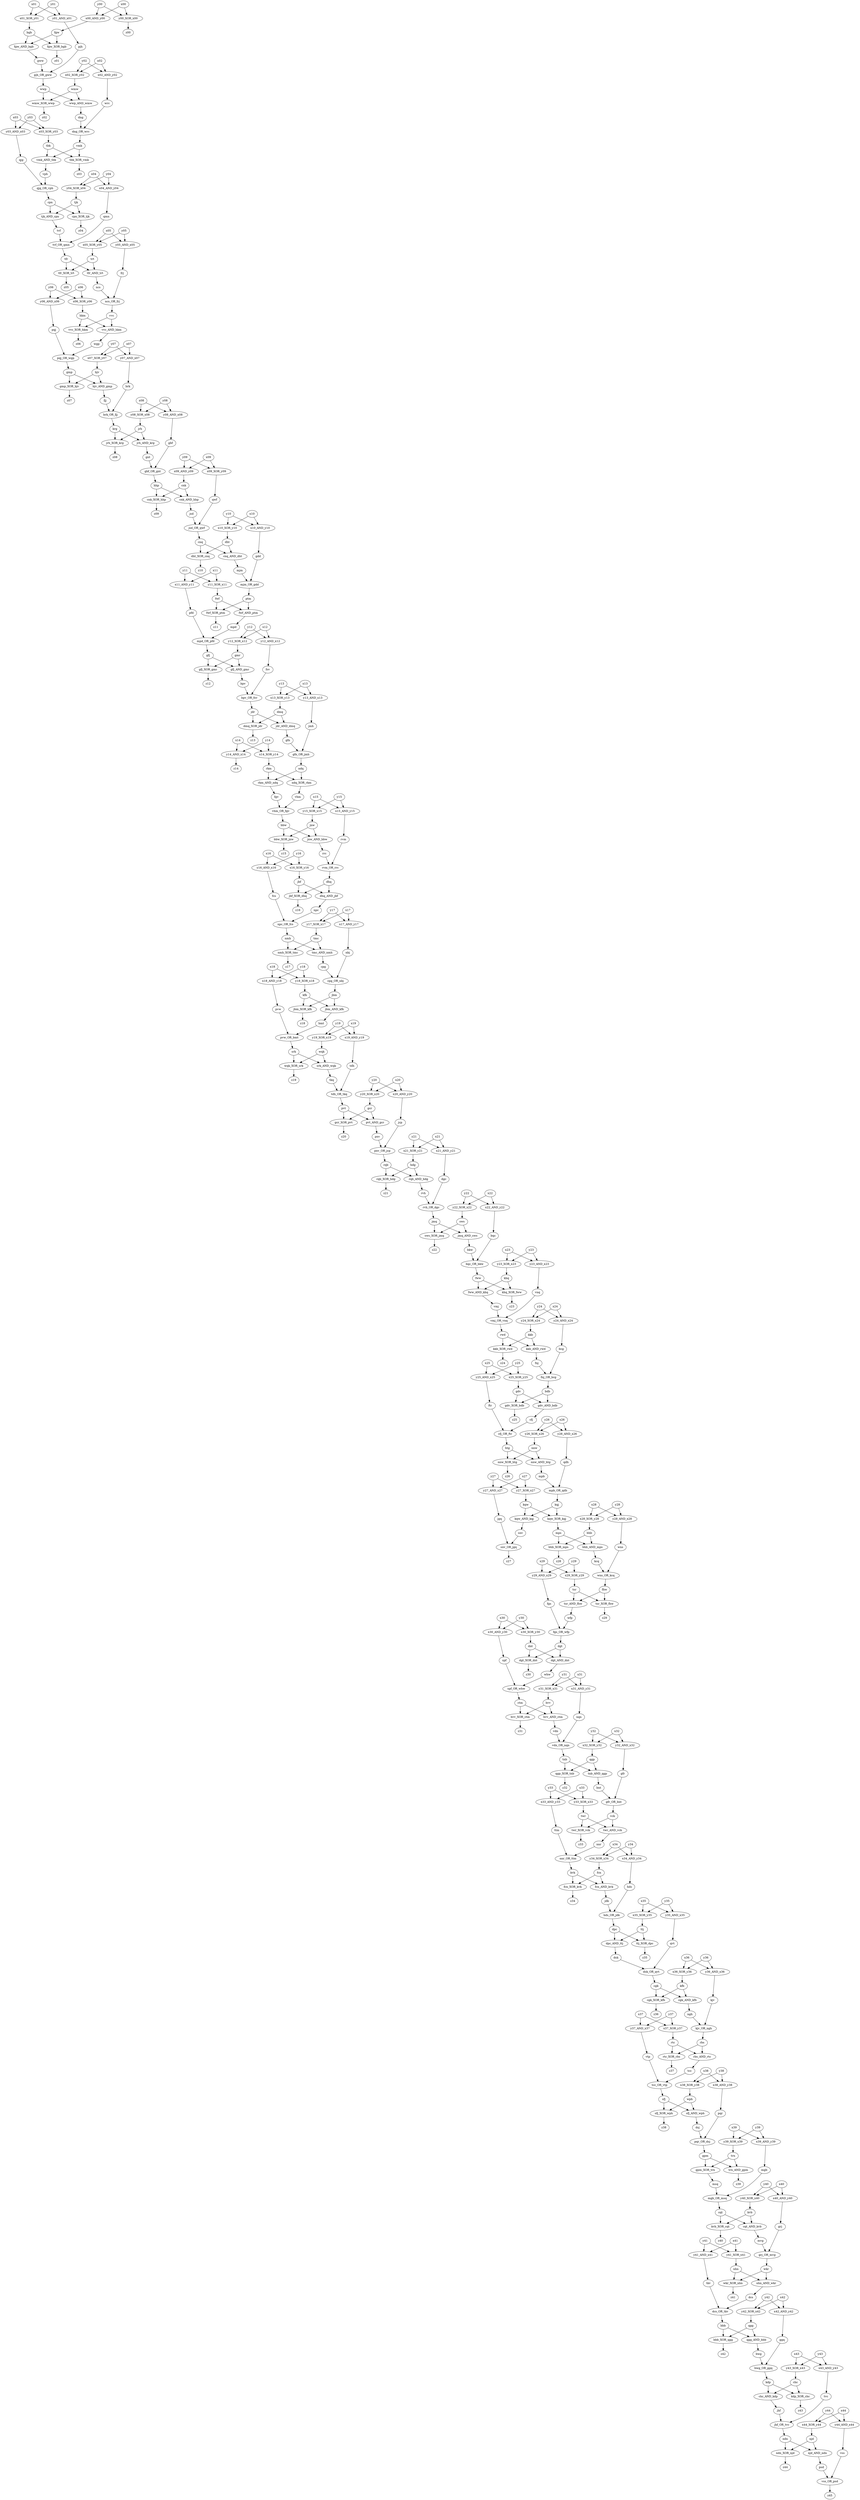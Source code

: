 digraph G {
y06 -> y06_AND_x06;
x06 -> y06_AND_x06;
y06_AND_x06 -> pqj;
bbb -> bbb_XOR_qgg;
qgg -> bbb_XOR_qgg;
bbb_XOR_qgg -> z42;
x10 -> x10_AND_y10;
y10 -> x10_AND_y10;
x10_AND_y10 -> gdd;
cfj -> cfj_OR_ftr;
ftr -> cfj_OR_ftr;
cfj_OR_ftr -> htg;
x36 -> x36_XOR_y36;
y36 -> x36_XOR_y36;
x36_XOR_y36 -> kfb;
gbf -> gbf_OR_gnt;
gnt -> gbf_OR_gnt;
gbf_OR_gnt -> hhp;
fnj -> fnj_OR_bcg;
bcg -> fnj_OR_bcg;
fnj_OR_bcg -> bdb;
tbk -> tbk_XOR_vmk;
vmk -> tbk_XOR_vmk;
tbk_XOR_vmk -> z03;
kqw -> kqw_XOR_kqj;
kqj -> kqw_XOR_kqj;
kqw_XOR_kqj -> mps;
x31 -> x31_AND_y31;
y31 -> x31_AND_y31;
x31_AND_y31 -> nqn;
pvw -> pvw_OR_bmt;
bmt -> pvw_OR_bmt;
pvw_OR_bmt -> srk;
rbs -> rbs_AND_rtc;
rtc -> rbs_AND_rtc;
rbs_AND_rtc -> tcc;
fwf -> fwf_AND_ptm;
ptm -> fwf_AND_ptm;
fwf_AND_ptm -> mpd;
x18 -> x18_AND_y18;
y18 -> x18_AND_y18;
x18_AND_y18 -> pvw;
bhb -> bhb_XOR_mps;
mps -> bhb_XOR_mps;
bhb_XOR_mps -> z28;
x37 -> x37_XOR_y37;
y37 -> x37_XOR_y37;
x37_XOR_y37 -> rtc;
cgk -> cgk_AND_kfb;
kfb -> cgk_AND_kfb;
cgk_AND_kfb -> ngh;
fcn -> fcn_XOR_kvk;
kvk -> fcn_XOR_kvk;
fcn_XOR_kvk -> z34;
snv -> snv_OR_jgq;
jgq -> snv_OR_jgq;
snv_OR_jgq -> z27;
y31 -> y31_XOR_x31;
x31 -> y31_XOR_x31;
y31_XOR_x31 -> hvv;
y11 -> y11_XOR_x11;
x11 -> y11_XOR_x11;
y11_XOR_x11 -> fwf;
mjm -> mjm_OR_gdd;
gdd -> mjm_OR_gdd;
mjm_OR_gdd -> ptm;
y43 -> y43_XOR_x43;
x43 -> y43_XOR_x43;
y43_XOR_x43 -> chc;
x07 -> x07_XOR_y07;
y07 -> x07_XOR_y07;
x07_XOR_y07 -> bjv;
ncs -> ncs_OR_frj;
frj -> ncs_OR_frj;
ncs_OR_frj -> vvc;
gpm -> gpm_XOR_trn;
trn -> gpm_XOR_trn;
gpm_XOR_trn -> msq;
x29 -> x29_XOR_y29;
y29 -> x29_XOR_y29;
x29_XOR_y29 -> tsr;
fww -> fww_AND_khq;
khq -> fww_AND_khq;
fww_AND_khq -> vmj;
wqk -> wqk_XOR_srk;
srk -> wqk_XOR_srk;
wqk_XOR_srk -> z19;
kkb -> kkb_AND_rwd;
rwd -> kkb_AND_rwd;
kkb_AND_rwd -> fnj;
pjh -> pjh_OR_gww;
gww -> pjh_OR_gww;
pjh_OR_gww -> wwp;
mgb -> mgb_OR_msq;
msq -> mgb_OR_msq;
mgb_OR_msq -> cqt;
y14 -> y14_AND_x14;
x14 -> y14_AND_x14;
y14_AND_x14 -> z14;
tsr -> tsr_AND_fhw;
fhw -> tsr_AND_fhw;
tsr_AND_fhw -> wfp;
y24 -> y24_XOR_x24;
x24 -> y24_XOR_x24;
y24_XOR_x24 -> kkb;
pqr -> pqr_OR_dsj;
dsj -> pqr_OR_dsj;
pqr_OR_dsj -> gpm;
dng -> dng_OR_wrc;
wrc -> dng_OR_wrc;
dng_OR_wrc -> vmk;
y41 -> y41_XOR_x41;
x41 -> y41_XOR_x41;
y41_XOR_x41 -> nhn;
y42 -> y42_XOR_x42;
x42 -> y42_XOR_x42;
y42_XOR_x42 -> qgg;
fwf -> fwf_XOR_ptm;
ptm -> fwf_XOR_ptm;
fwf_XOR_ptm -> z11;
gfn -> gfn_OR_jmh;
jmh -> gfn_OR_jmh;
gfn_OR_jmh -> ndq;
cgk -> cgk_XOR_kfb;
kfb -> cgk_XOR_kfb;
cgk_XOR_kfb -> z36;
y15 -> y15_XOR_x15;
x15 -> y15_XOR_x15;
y15_XOR_x15 -> jnw;
y01 -> y01_AND_x01;
x01 -> y01_AND_x01;
y01_AND_x01 -> pjh;
twr -> twr_AND_vck;
vck -> twr_AND_vck;
twr_AND_vck -> nnr;
ndn -> ndn_XOR_njd;
njd -> ndn_XOR_njd;
ndn_XOR_njd -> z44;
nnw -> nnw_AND_htg;
htg -> nnw_AND_htg;
nnw_AND_htg -> mpb;
rkm -> rkm_AND_ndq;
ndq -> rkm_AND_ndq;
rkm_AND_ndq -> fgv;
x11 -> x11_AND_y11;
y11 -> x11_AND_y11;
x11_AND_y11 -> pfd;
vvc -> vvc_XOR_hkm;
hkm -> vvc_XOR_hkm;
vvc_XOR_hkm -> z06;
kqw -> kqw_AND_kqj;
kqj -> kqw_AND_kqj;
kqw_AND_kqj -> snv;
y04 -> y04_XOR_x04;
x04 -> y04_XOR_x04;
y04_XOR_x04 -> tjk;
kjv -> kjv_OR_ngh;
ngh -> kjv_OR_ngh;
kjv_OR_ngh -> rbs;
tjk -> tjk_AND_cpn;
cpn -> tjk_AND_cpn;
tjk_AND_cpn -> tvf;
y33 -> y33_XOR_x33;
x33 -> y33_XOR_x33;
y33_XOR_x33 -> twr;
fgs -> fgs_OR_wfp;
wfp -> fgs_OR_wfp;
fgs_OR_wfp -> dgt;
x13 -> x13_XOR_y13;
y13 -> x13_XOR_y13;
x13_XOR_y13 -> dmq;
x33 -> x33_AND_y33;
y33 -> x33_AND_y33;
x33_AND_y33 -> ttm;
y35 -> y35_AND_x35;
x35 -> y35_AND_x35;
y35_AND_x35 -> qvt;
chc -> chc_AND_kdp;
kdp -> chc_AND_kdp;
chc_AND_kdp -> jhf;
y26 -> y26_XOR_x26;
x26 -> y26_XOR_x26;
y26_XOR_x26 -> nnw;
y40 -> y40_XOR_x40;
x40 -> y40_XOR_x40;
y40_XOR_x40 -> kvb;
x15 -> x15_AND_y15;
y15 -> x15_AND_y15;
x15_AND_y15 -> rvm;
tnb -> tnb_AND_qgp;
qgp -> tnb_AND_qgp;
tnb_AND_qgp -> bnt;
fcn -> fcn_AND_kvk;
kvk -> fcn_AND_kvk;
fcn_AND_kvk -> jdk;
dsk -> dsk_OR_qvt;
qvt -> dsk_OR_qvt;
dsk_OR_qvt -> cgk;
x21 -> x21_XOR_y21;
y21 -> x21_XOR_y21;
x21_XOR_y21 -> hdg;
nhn -> nhn_AND_wkr;
wkr -> nhn_AND_wkr;
nhn_AND_wkr -> dcs;
x22 -> x22_AND_y22;
y22 -> x22_AND_y22;
x22_AND_y22 -> bqc;
cqt -> cqt_AND_kvb;
kvb -> cqt_AND_kvb;
cqt_AND_kvb -> mvg;
x25 -> x25_XOR_y25;
y25 -> x25_XOR_y25;
x25_XOR_y25 -> gdv;
cpn -> cpn_XOR_tjk;
tjk -> cpn_XOR_tjk;
cpn_XOR_tjk -> z04;
rvm -> rvm_OR_rrc;
rrc -> rvm_OR_rrc;
rvm_OR_rrc -> dhq;
kvb -> kvb_XOR_cqt;
cqt -> kvb_XOR_cqt;
kvb_XOR_cqt -> z40;
y29 -> y29_AND_x29;
x29 -> y29_AND_x29;
y29_AND_x29 -> fgs;
gdv -> gdv_AND_bdb;
bdb -> gdv_AND_bdb;
gdv_AND_bdb -> cfj;
x00 -> x00_AND_y00;
y00 -> x00_AND_y00;
x00_AND_y00 -> fgw;
nnw -> nnw_XOR_htg;
htg -> nnw_XOR_htg;
nnw_XOR_htg -> z26;
x04 -> x04_AND_y04;
y04 -> x04_AND_y04;
x04_AND_y04 -> qmn;
x38 -> x38_AND_y38;
y38 -> x38_AND_y38;
x38_AND_y38 -> pqr;
x40 -> x40_AND_y40;
y40 -> x40_AND_y40;
x40_AND_y40 -> grj;
vhm -> vhm_OR_fgv;
fgv -> vhm_OR_fgv;
vhm_OR_fgv -> bbw;
jbm -> jbm_AND_kfk;
kfk -> jbm_AND_kfk;
jbm_AND_kfk -> bmt;
y25 -> y25_AND_x25;
x25 -> y25_AND_x25;
y25_AND_x25 -> ftr;
cnq -> cnq_AND_dht;
dht -> cnq_AND_dht;
cnq_AND_dht -> mjm;
y05 -> y05_AND_x05;
x05 -> y05_AND_x05;
y05_AND_x05 -> frj;
x32 -> x32_XOR_y32;
y32 -> x32_XOR_y32;
x32_XOR_y32 -> qgp;
wns -> wns_OR_kcq;
kcq -> wns_OR_kcq;
wns_OR_kcq -> fhw;
y18 -> y18_XOR_x18;
x18 -> y18_XOR_x18;
y18_XOR_x18 -> kfk;
tfr -> tfr_XOR_trt;
trt -> tfr_XOR_trt;
tfr_XOR_trt -> z05;
jbm -> jbm_XOR_kfk;
kfk -> jbm_XOR_kfk;
jbm_XOR_kfk -> z18;
x03 -> x03_XOR_y03;
y03 -> x03_XOR_y03;
x03_XOR_y03 -> tbk;
tcc -> tcc_OR_vtp;
vtp -> tcc_OR_vtp;
tcc_OR_vtp -> sfj;
nnr -> nnr_OR_ttm;
ttm -> nnr_OR_ttm;
nnr_OR_ttm -> kvk;
y23 -> y23_AND_x23;
x23 -> y23_AND_x23;
y23_AND_x23 -> vnq;
y28 -> y28_AND_x28;
x28 -> y28_AND_x28;
y28_AND_x28 -> wns;
tdh -> tdh_OR_tkq;
tkq -> tdh_OR_tkq;
tdh_OR_tkq -> pvt;
mpd -> mpd_OR_pfd;
pfd -> mpd_OR_pfd;
mpd_OR_pfd -> gfj;
srk -> srk_AND_wqk;
wqk -> srk_AND_wqk;
srk_AND_wqk -> tkq;
y27 -> y27_AND_x27;
x27 -> y27_AND_x27;
y27_AND_x27 -> jgq;
dpc -> dpc_AND_ttj;
ttj -> dpc_AND_ttj;
dpc_AND_ttj -> dsk;
y17 -> y17_XOR_x17;
x17 -> y17_XOR_x17;
y17_XOR_x17 -> tmc;
vdn -> vdn_OR_nqn;
nqn -> vdn_OR_nqn;
vdn_OR_nqn -> tnb;
jsd -> jsd_OR_qwf;
qwf -> jsd_OR_qwf;
jsd_OR_qwf -> cnq;
jhf -> jhf_OR_tvc;
tvc -> jhf_OR_tvc;
jhf_OR_tvc -> ndn;
x09 -> x09_XOR_y09;
y09 -> x09_XOR_y09;
x09_XOR_y09 -> qwf;
y39 -> y39_XOR_x39;
x39 -> y39_XOR_x39;
y39_XOR_x39 -> trn;
y12 -> y12_AND_x12;
x12 -> y12_AND_x12;
y12_AND_x12 -> fsv;
bpv -> bpv_OR_fsv;
fsv -> bpv_OR_fsv;
bpv_OR_fsv -> jdr;
ttj -> ttj_XOR_dpc;
dpc -> ttj_XOR_dpc;
ttj_XOR_dpc -> z35;
x30 -> x30_XOR_y30;
y30 -> x30_XOR_y30;
x30_XOR_y30 -> dnt;
y24 -> y24_AND_x24;
x24 -> y24_AND_x24;
y24_AND_x24 -> bcg;
jrh -> jrh_XOR_krg;
krg -> jrh_XOR_krg;
jrh_XOR_krg -> z08;
rtc -> rtc_XOR_rbs;
rbs -> rtc_XOR_rbs;
rtc_XOR_rbs -> z37;
tvf -> tvf_OR_qmn;
qmn -> tvf_OR_qmn;
tvf_OR_qmn -> tfr;
x28 -> x28_XOR_y28;
y28 -> x28_XOR_y28;
x28_XOR_y28 -> bhb;
hds -> hds_OR_jdk;
jdk -> hds_OR_jdk;
hds_OR_jdk -> dpc;
wwp -> wwp_AND_wmw;
wmw -> wwp_AND_wmw;
wwp_AND_wmw -> dng;
rqb -> rqb_XOR_hdg;
hdg -> rqb_XOR_hdg;
rqb_XOR_hdg -> z21;
trn -> trn_AND_gpm;
gpm -> trn_AND_gpm;
trn_AND_gpm -> z39;
jdr -> jdr_AND_dmq;
dmq -> jdr_AND_dmq;
jdr_AND_dmq -> gfn;
x38 -> x38_XOR_y38;
y38 -> x38_XOR_y38;
x38_XOR_y38 -> wph;
x16 -> x16_XOR_y16;
y16 -> x16_XOR_y16;
x16_XOR_y16 -> jbf;
njd -> njd_AND_ndn;
ndn -> njd_AND_ndn;
njd_AND_ndn -> psd;
y07 -> y07_AND_x07;
x07 -> y07_AND_x07;
y07_AND_x07 -> brk;
bqc -> bqc_OR_bkw;
bkw -> bqc_OR_bkw;
bqc_OR_bkw -> fww;
x06 -> x06_XOR_y06;
y06 -> x06_XOR_y06;
x06_XOR_y06 -> hkm;
gcr -> gcr_XOR_pvt;
pvt -> gcr_XOR_pvt;
gcr_XOR_pvt -> z20;
x09 -> x09_AND_y09;
y09 -> x09_AND_y09;
x09_AND_y09 -> cnk;
y26 -> y26_AND_x26;
x26 -> y26_AND_x26;
y26_AND_x26 -> qdh;
x39 -> x39_AND_y39;
y39 -> x39_AND_y39;
x39_AND_y39 -> mgb;
brk -> brk_OR_fjj;
fjj -> brk_OR_fjj;
brk_OR_fjj -> krg;
y08 -> y08_XOR_x08;
x08 -> y08_XOR_x08;
y08_XOR_x08 -> jrh;
qjg -> qjg_OR_vph;
vph -> qjg_OR_vph;
qjg_OR_vph -> cpn;
x01 -> x01_XOR_y01;
y01 -> x01_XOR_y01;
x01_XOR_y01 -> bgb;
bhb -> bhb_AND_mps;
mps -> bhb_AND_mps;
bhb_AND_mps -> kcq;
dgt -> dgt_AND_dnt;
dnt -> dgt_AND_dnt;
dgt_AND_dnt -> whw;
cnk -> cnk_XOR_hhp;
hhp -> cnk_XOR_hhp;
cnk_XOR_hhp -> z09;
gfj -> gfj_XOR_gmr;
gmr -> gfj_XOR_gmr;
gfj_XOR_gmr -> z12;
dhq -> dhq_AND_jbf;
jbf -> dhq_AND_jbf;
dhq_AND_jbf -> npc;
y23 -> y23_XOR_x23;
x23 -> y23_XOR_x23;
y23_XOR_x23 -> khq;
gdv -> gdv_XOR_bdb;
bdb -> gdv_XOR_bdb;
gdv_XOR_bdb -> z25;
x14 -> x14_XOR_y14;
y14 -> x14_XOR_y14;
x14_XOR_y14 -> rkm;
y22 -> y22_XOR_x22;
x22 -> y22_XOR_x22;
y22_XOR_x22 -> sws;
hvv -> hvv_XOR_ctm;
ctm -> hvv_XOR_ctm;
hvv_XOR_ctm -> z31;
pnv -> pnv_OR_jcp;
jcp -> pnv_OR_jcp;
pnv_OR_jcp -> rqb;
y37 -> y37_AND_x37;
x37 -> y37_AND_x37;
y37_AND_x37 -> vtp;
dmq -> dmq_XOR_jdr;
jdr -> dmq_XOR_jdr;
dmq_XOR_jdr -> z13;
y08 -> y08_AND_x08;
x08 -> y08_AND_x08;
y08_AND_x08 -> gbf;
gmp -> gmp_XOR_bjv;
bjv -> gmp_XOR_bjv;
gmp_XOR_bjv -> z07;
x10 -> x10_XOR_y10;
y10 -> x10_XOR_y10;
x10_XOR_y10 -> dht;
bjv -> bjv_AND_gmp;
gmp -> bjv_AND_gmp;
bjv_AND_gmp -> fjj;
sws -> sws_XOR_jmq;
jmq -> sws_XOR_jmq;
sws_XOR_jmq -> z22;
sfj -> sfj_XOR_wph;
wph -> sfj_XOR_wph;
sfj_XOR_wph -> z38;
x35 -> x35_XOR_y35;
y35 -> x35_XOR_y35;
x35_XOR_y35 -> ttj;
x44 -> x44_XOR_y44;
y44 -> x44_XOR_y44;
x44_XOR_y44 -> njd;
x02 -> x02_XOR_y02;
y02 -> x02_XOR_y02;
x02_XOR_y02 -> wmw;
qgp -> qgp_XOR_tnb;
tnb -> qgp_XOR_tnb;
qgp_XOR_tnb -> z32;
dgt -> dgt_XOR_dnt;
dnt -> dgt_XOR_dnt;
dgt_XOR_dnt -> z30;
x02 -> x02_AND_y02;
y02 -> x02_AND_y02;
x02_AND_y02 -> wrc;
y32 -> y32_AND_x32;
x32 -> y32_AND_x32;
y32_AND_x32 -> gfr;
tsr -> tsr_XOR_fhw;
fhw -> tsr_XOR_fhw;
tsr_XOR_fhw -> z29;
jrh -> jrh_AND_krg;
krg -> jrh_AND_krg;
jrh_AND_krg -> gnt;
vmj -> vmj_OR_vnq;
vnq -> vmj_OR_vnq;
vmj_OR_vnq -> rwd;
pqj -> pqj_OR_wgp;
wgp -> pqj_OR_wgp;
pqj_OR_wgp -> gmp;
vss -> vss_OR_psd;
psd -> vss_OR_psd;
vss_OR_psd -> z45;
jmq -> jmq_AND_sws;
sws -> jmq_AND_sws;
jmq_AND_sws -> bkw;
jbf -> jbf_XOR_dhq;
dhq -> jbf_XOR_dhq;
jbf_XOR_dhq -> z16;
x30 -> x30_AND_y30;
y30 -> x30_AND_y30;
x30_AND_y30 -> spf;
hvv -> hvv_AND_ctm;
ctm -> hvv_AND_ctm;
hvv_AND_ctm -> vdn;
mpb -> mpb_OR_qdh;
qdh -> mpb_OR_qdh;
mpb_OR_qdh -> kqj;
tmc -> tmc_AND_nmh;
nmh -> tmc_AND_nmh;
tmc_AND_nmh -> cpg;
wmw -> wmw_XOR_wwp;
wwp -> wmw_XOR_wwp;
wmw_XOR_wwp -> z02;
y00 -> y00_XOR_x00;
x00 -> y00_XOR_x00;
y00_XOR_x00 -> z00;
y13 -> y13_AND_x13;
x13 -> y13_AND_x13;
y13_AND_x13 -> jmh;
x43 -> x43_AND_y43;
y43 -> x43_AND_y43;
x43_AND_y43 -> tvc;
wkr -> wkr_XOR_nhn;
nhn -> wkr_XOR_nhn;
wkr_XOR_nhn -> z41;
gfr -> gfr_OR_bnt;
bnt -> gfr_OR_bnt;
gfr_OR_bnt -> vck;
y16 -> y16_AND_x16;
x16 -> y16_AND_x16;
y16_AND_x16 -> fcs;
y41 -> y41_AND_x41;
x41 -> y41_AND_x41;
y41_AND_x41 -> tkv;
y36 -> y36_AND_x36;
x36 -> y36_AND_x36;
y36_AND_x36 -> kjv;
tfr -> tfr_AND_trt;
trt -> tfr_AND_trt;
tfr_AND_trt -> ncs;
sfj -> sfj_AND_wph;
wph -> sfj_AND_wph;
sfj_AND_wph -> dsj;
x19 -> x19_AND_y19;
y19 -> x19_AND_y19;
x19_AND_y19 -> tdh;
cpg -> cpg_OR_nbj;
nbj -> cpg_OR_nbj;
cpg_OR_nbj -> jbm;
jnw -> jnw_AND_bbw;
bbw -> jnw_AND_bbw;
jnw_AND_bbw -> rrc;
qgg -> qgg_AND_bbb;
bbb -> qgg_AND_bbb;
qgg_AND_bbb -> bwg;
bbw -> bbw_XOR_jnw;
jnw -> bbw_XOR_jnw;
bbw_XOR_jnw -> z15;
x05 -> x05_XOR_y05;
y05 -> x05_XOR_y05;
x05_XOR_y05 -> trt;
dht -> dht_XOR_cnq;
cnq -> dht_XOR_cnq;
dht_XOR_cnq -> z10;
x21 -> x21_AND_y21;
y21 -> x21_AND_y21;
x21_AND_y21 -> dgc;
bwg -> bwg_OR_ggq;
ggq -> bwg_OR_ggq;
bwg_OR_ggq -> kdp;
x20 -> x20_AND_y20;
y20 -> x20_AND_y20;
x20_AND_y20 -> jcp;
x42 -> x42_AND_y42;
y42 -> x42_AND_y42;
x42_AND_y42 -> ggq;
pvt -> pvt_AND_gcr;
gcr -> pvt_AND_gcr;
pvt_AND_gcr -> pnv;
fgw -> fgw_XOR_bgb;
bgb -> fgw_XOR_bgb;
fgw_XOR_bgb -> z01;
x34 -> x34_AND_y34;
y34 -> x34_AND_y34;
x34_AND_y34 -> hds;
y03 -> y03_AND_x03;
x03 -> y03_AND_x03;
y03_AND_x03 -> qjg;
y44 -> y44_AND_x44;
x44 -> y44_AND_x44;
y44_AND_x44 -> vss;
rqb -> rqb_AND_hdg;
hdg -> rqb_AND_hdg;
rqb_AND_hdg -> rvh;
rvh -> rvh_OR_dgc;
dgc -> rvh_OR_dgc;
rvh_OR_dgc -> jmq;
y19 -> y19_XOR_x19;
x19 -> y19_XOR_x19;
y19_XOR_x19 -> wqk;
cnk -> cnk_AND_hhp;
hhp -> cnk_AND_hhp;
cnk_AND_hhp -> jsd;
ndq -> ndq_XOR_rkm;
rkm -> ndq_XOR_rkm;
ndq_XOR_rkm -> vhm;
vmk -> vmk_AND_tbk;
tbk -> vmk_AND_tbk;
vmk_AND_tbk -> vph;
khq -> khq_XOR_fww;
fww -> khq_XOR_fww;
khq_XOR_fww -> z23;
x17 -> x17_AND_y17;
y17 -> x17_AND_y17;
x17_AND_y17 -> nbj;
y20 -> y20_XOR_x20;
x20 -> y20_XOR_x20;
y20_XOR_x20 -> gcr;
fgw -> fgw_AND_bgb;
bgb -> fgw_AND_bgb;
fgw_AND_bgb -> gww;
y12 -> y12_XOR_x12;
x12 -> y12_XOR_x12;
y12_XOR_x12 -> gmr;
kdp -> kdp_XOR_chc;
chc -> kdp_XOR_chc;
kdp_XOR_chc -> z43;
y27 -> y27_XOR_x27;
x27 -> y27_XOR_x27;
y27_XOR_x27 -> kqw;
npc -> npc_OR_fcs;
fcs -> npc_OR_fcs;
npc_OR_fcs -> nmh;
grj -> grj_OR_mvg;
mvg -> grj_OR_mvg;
grj_OR_mvg -> wkr;
nmh -> nmh_XOR_tmc;
tmc -> nmh_XOR_tmc;
nmh_XOR_tmc -> z17;
gfj -> gfj_AND_gmr;
gmr -> gfj_AND_gmr;
gfj_AND_gmr -> bpv;
vvc -> vvc_AND_hkm;
hkm -> vvc_AND_hkm;
vvc_AND_hkm -> wgp;
spf -> spf_OR_whw;
whw -> spf_OR_whw;
spf_OR_whw -> ctm;
y34 -> y34_XOR_x34;
x34 -> y34_XOR_x34;
y34_XOR_x34 -> fcn;
dcs -> dcs_OR_tkv;
tkv -> dcs_OR_tkv;
dcs_OR_tkv -> bbb;
kkb -> kkb_XOR_rwd;
rwd -> kkb_XOR_rwd;
kkb_XOR_rwd -> z24;
twr -> twr_XOR_vck;
vck -> twr_XOR_vck;
twr_XOR_vck -> z33;
}
